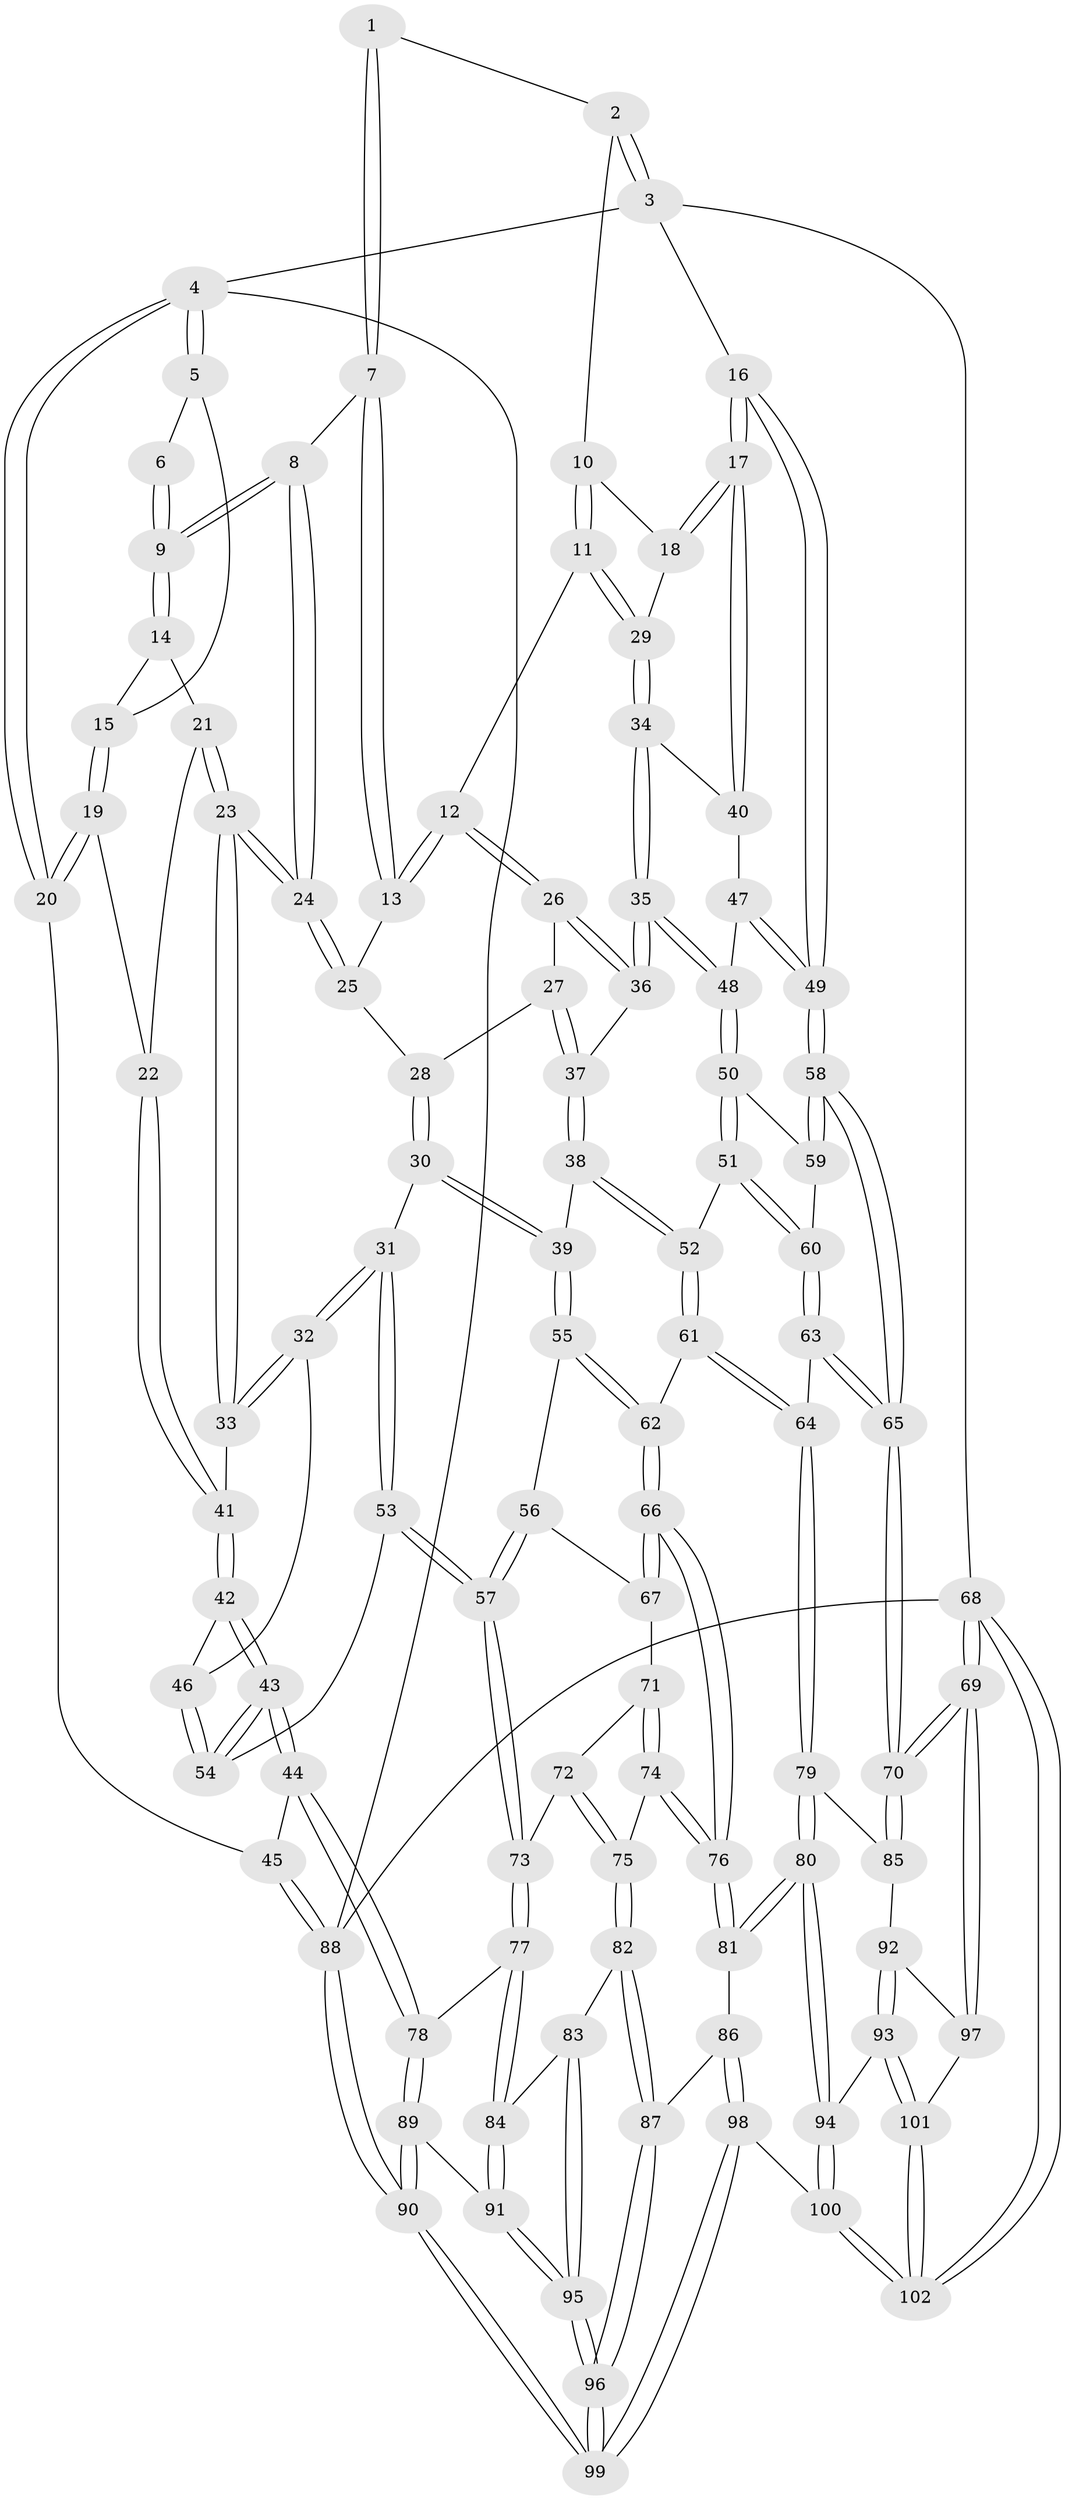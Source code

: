 // Generated by graph-tools (version 1.1) at 2025/11/02/21/25 10:11:13]
// undirected, 102 vertices, 252 edges
graph export_dot {
graph [start="1"]
  node [color=gray90,style=filled];
  1 [pos="+0.6072493069960496+0"];
  2 [pos="+0.9367585733367384+0"];
  3 [pos="+1+0"];
  4 [pos="+0+0"];
  5 [pos="+0.02657779864675941+0"];
  6 [pos="+0.29652050208737785+0"];
  7 [pos="+0.568662030006989+0.07286707961523572"];
  8 [pos="+0.4162594893642772+0.13046666630682352"];
  9 [pos="+0.40771815922653754+0.12492677865884365"];
  10 [pos="+0.847806798442602+0.0435828800989619"];
  11 [pos="+0.6422827357645499+0.17508705732758004"];
  12 [pos="+0.633805260410337+0.17380821830285054"];
  13 [pos="+0.596574614893386+0.12502024885364385"];
  14 [pos="+0.2500158668415874+0.0830164274924748"];
  15 [pos="+0.1237257560326849+0"];
  16 [pos="+1+0.29520441359004784"];
  17 [pos="+1+0.27393554926291847"];
  18 [pos="+0.8497276533057125+0.19183806592621294"];
  19 [pos="+0.09548473634313977+0.19945948378240175"];
  20 [pos="+0+0.31180528116259326"];
  21 [pos="+0.2519625203230118+0.12891467676561533"];
  22 [pos="+0.17172377580298434+0.2903301619930161"];
  23 [pos="+0.34855090230440455+0.2934936273645625"];
  24 [pos="+0.38527692174329886+0.24500572890095418"];
  25 [pos="+0.47747501813530624+0.2504889867202139"];
  26 [pos="+0.6242783534053616+0.208871700038219"];
  27 [pos="+0.5568209325097919+0.27666041525236795"];
  28 [pos="+0.5065134824525306+0.27540418542653666"];
  29 [pos="+0.785169589900618+0.23535085561697414"];
  30 [pos="+0.4336873100863854+0.42107572425204615"];
  31 [pos="+0.42437472198546505+0.4160887200744947"];
  32 [pos="+0.39619538024385065+0.3925033357242567"];
  33 [pos="+0.34694773708292487+0.29783057145891517"];
  34 [pos="+0.7891667934008699+0.3577523945013385"];
  35 [pos="+0.7603476415676497+0.4169960465118387"];
  36 [pos="+0.6566790131377288+0.3621538465164459"];
  37 [pos="+0.5385995903568077+0.398368116278797"];
  38 [pos="+0.5019449395796177+0.4300799244549736"];
  39 [pos="+0.4703834755141868+0.44830191210960957"];
  40 [pos="+0.8131769896726128+0.3529391847194898"];
  41 [pos="+0.17852516341019334+0.30711582333974285"];
  42 [pos="+0.11194576209633154+0.43242301215714546"];
  43 [pos="+0.03183087180684681+0.5291252955816939"];
  44 [pos="+0+0.5623145276561629"];
  45 [pos="+0+0.5597315050369266"];
  46 [pos="+0.3171892883877355+0.430151546117217"];
  47 [pos="+0.9575165943198214+0.4023672191788342"];
  48 [pos="+0.7646107164239901+0.4409477779185411"];
  49 [pos="+1+0.38082845703904844"];
  50 [pos="+0.7646020415516388+0.4416639426611505"];
  51 [pos="+0.7586976107552128+0.46435378669931116"];
  52 [pos="+0.7378818177357143+0.4878069433022699"];
  53 [pos="+0.24754458767959106+0.5891675047638177"];
  54 [pos="+0.22114938317346408+0.5762495589355062"];
  55 [pos="+0.4716123863048318+0.4549956667551641"];
  56 [pos="+0.4597232843610223+0.5100620119672966"];
  57 [pos="+0.2976409435267661+0.631381821928557"];
  58 [pos="+1+0.44996871088268875"];
  59 [pos="+0.9529084828706652+0.48539334407417156"];
  60 [pos="+0.8561400879805773+0.5593794825377093"];
  61 [pos="+0.6827712199342914+0.5805976506354235"];
  62 [pos="+0.6733235739800318+0.5867286322624986"];
  63 [pos="+0.8872674395063018+0.6297693270902566"];
  64 [pos="+0.8505375308906942+0.6868027185867477"];
  65 [pos="+1+0.5439142804297055"];
  66 [pos="+0.6279474414538779+0.6672135500823947"];
  67 [pos="+0.4882464239506166+0.622464332799265"];
  68 [pos="+1+1"];
  69 [pos="+1+1"];
  70 [pos="+1+0.7295161616764577"];
  71 [pos="+0.4847229305206117+0.6267345004911543"];
  72 [pos="+0.40632120860943327+0.6534815580484554"];
  73 [pos="+0.300867235965309+0.6389675716684977"];
  74 [pos="+0.46161373849435117+0.7618907199074352"];
  75 [pos="+0.4354262711900323+0.7718988301246554"];
  76 [pos="+0.6361941227395121+0.7895662802546058"];
  77 [pos="+0.3034616377733954+0.7772977606367715"];
  78 [pos="+0.12296457275722632+0.7787402640525234"];
  79 [pos="+0.8468827924704986+0.7754657198832505"];
  80 [pos="+0.6883140679480984+0.8359315291067244"];
  81 [pos="+0.6482299868781968+0.8093033304085958"];
  82 [pos="+0.4114619841873577+0.787669766501119"];
  83 [pos="+0.3351923681287183+0.8051981540879556"];
  84 [pos="+0.3209352816712335+0.7973759376105304"];
  85 [pos="+0.8873824394057713+0.7981520598592399"];
  86 [pos="+0.608517395852144+0.8375210463254377"];
  87 [pos="+0.4992443068401614+0.9018976963784645"];
  88 [pos="+0+1"];
  89 [pos="+0.10912287143636909+0.987368360702641"];
  90 [pos="+0+1"];
  91 [pos="+0.23633902983356647+0.89354040133753"];
  92 [pos="+0.9081262745951318+0.884708197900138"];
  93 [pos="+0.849931195716598+0.9730226426080156"];
  94 [pos="+0.6930002101271963+0.8703203970011837"];
  95 [pos="+0.3911239838362631+1"];
  96 [pos="+0.40223628146583096+1"];
  97 [pos="+0.9534358995292731+0.922258545157213"];
  98 [pos="+0.4407252089108703+1"];
  99 [pos="+0.39840099463452944+1"];
  100 [pos="+0.6389392831049313+1"];
  101 [pos="+0.8723181885445005+1"];
  102 [pos="+0.8729642198387766+1"];
  1 -- 2;
  1 -- 7;
  1 -- 7;
  2 -- 3;
  2 -- 3;
  2 -- 10;
  3 -- 4;
  3 -- 16;
  3 -- 68;
  4 -- 5;
  4 -- 5;
  4 -- 20;
  4 -- 20;
  4 -- 88;
  5 -- 6;
  5 -- 15;
  6 -- 9;
  6 -- 9;
  7 -- 8;
  7 -- 13;
  7 -- 13;
  8 -- 9;
  8 -- 9;
  8 -- 24;
  8 -- 24;
  9 -- 14;
  9 -- 14;
  10 -- 11;
  10 -- 11;
  10 -- 18;
  11 -- 12;
  11 -- 29;
  11 -- 29;
  12 -- 13;
  12 -- 13;
  12 -- 26;
  12 -- 26;
  13 -- 25;
  14 -- 15;
  14 -- 21;
  15 -- 19;
  15 -- 19;
  16 -- 17;
  16 -- 17;
  16 -- 49;
  16 -- 49;
  17 -- 18;
  17 -- 18;
  17 -- 40;
  17 -- 40;
  18 -- 29;
  19 -- 20;
  19 -- 20;
  19 -- 22;
  20 -- 45;
  21 -- 22;
  21 -- 23;
  21 -- 23;
  22 -- 41;
  22 -- 41;
  23 -- 24;
  23 -- 24;
  23 -- 33;
  23 -- 33;
  24 -- 25;
  24 -- 25;
  25 -- 28;
  26 -- 27;
  26 -- 36;
  26 -- 36;
  27 -- 28;
  27 -- 37;
  27 -- 37;
  28 -- 30;
  28 -- 30;
  29 -- 34;
  29 -- 34;
  30 -- 31;
  30 -- 39;
  30 -- 39;
  31 -- 32;
  31 -- 32;
  31 -- 53;
  31 -- 53;
  32 -- 33;
  32 -- 33;
  32 -- 46;
  33 -- 41;
  34 -- 35;
  34 -- 35;
  34 -- 40;
  35 -- 36;
  35 -- 36;
  35 -- 48;
  35 -- 48;
  36 -- 37;
  37 -- 38;
  37 -- 38;
  38 -- 39;
  38 -- 52;
  38 -- 52;
  39 -- 55;
  39 -- 55;
  40 -- 47;
  41 -- 42;
  41 -- 42;
  42 -- 43;
  42 -- 43;
  42 -- 46;
  43 -- 44;
  43 -- 44;
  43 -- 54;
  43 -- 54;
  44 -- 45;
  44 -- 78;
  44 -- 78;
  45 -- 88;
  45 -- 88;
  46 -- 54;
  46 -- 54;
  47 -- 48;
  47 -- 49;
  47 -- 49;
  48 -- 50;
  48 -- 50;
  49 -- 58;
  49 -- 58;
  50 -- 51;
  50 -- 51;
  50 -- 59;
  51 -- 52;
  51 -- 60;
  51 -- 60;
  52 -- 61;
  52 -- 61;
  53 -- 54;
  53 -- 57;
  53 -- 57;
  55 -- 56;
  55 -- 62;
  55 -- 62;
  56 -- 57;
  56 -- 57;
  56 -- 67;
  57 -- 73;
  57 -- 73;
  58 -- 59;
  58 -- 59;
  58 -- 65;
  58 -- 65;
  59 -- 60;
  60 -- 63;
  60 -- 63;
  61 -- 62;
  61 -- 64;
  61 -- 64;
  62 -- 66;
  62 -- 66;
  63 -- 64;
  63 -- 65;
  63 -- 65;
  64 -- 79;
  64 -- 79;
  65 -- 70;
  65 -- 70;
  66 -- 67;
  66 -- 67;
  66 -- 76;
  66 -- 76;
  67 -- 71;
  68 -- 69;
  68 -- 69;
  68 -- 102;
  68 -- 102;
  68 -- 88;
  69 -- 70;
  69 -- 70;
  69 -- 97;
  69 -- 97;
  70 -- 85;
  70 -- 85;
  71 -- 72;
  71 -- 74;
  71 -- 74;
  72 -- 73;
  72 -- 75;
  72 -- 75;
  73 -- 77;
  73 -- 77;
  74 -- 75;
  74 -- 76;
  74 -- 76;
  75 -- 82;
  75 -- 82;
  76 -- 81;
  76 -- 81;
  77 -- 78;
  77 -- 84;
  77 -- 84;
  78 -- 89;
  78 -- 89;
  79 -- 80;
  79 -- 80;
  79 -- 85;
  80 -- 81;
  80 -- 81;
  80 -- 94;
  80 -- 94;
  81 -- 86;
  82 -- 83;
  82 -- 87;
  82 -- 87;
  83 -- 84;
  83 -- 95;
  83 -- 95;
  84 -- 91;
  84 -- 91;
  85 -- 92;
  86 -- 87;
  86 -- 98;
  86 -- 98;
  87 -- 96;
  87 -- 96;
  88 -- 90;
  88 -- 90;
  89 -- 90;
  89 -- 90;
  89 -- 91;
  90 -- 99;
  90 -- 99;
  91 -- 95;
  91 -- 95;
  92 -- 93;
  92 -- 93;
  92 -- 97;
  93 -- 94;
  93 -- 101;
  93 -- 101;
  94 -- 100;
  94 -- 100;
  95 -- 96;
  95 -- 96;
  96 -- 99;
  96 -- 99;
  97 -- 101;
  98 -- 99;
  98 -- 99;
  98 -- 100;
  100 -- 102;
  100 -- 102;
  101 -- 102;
  101 -- 102;
}

